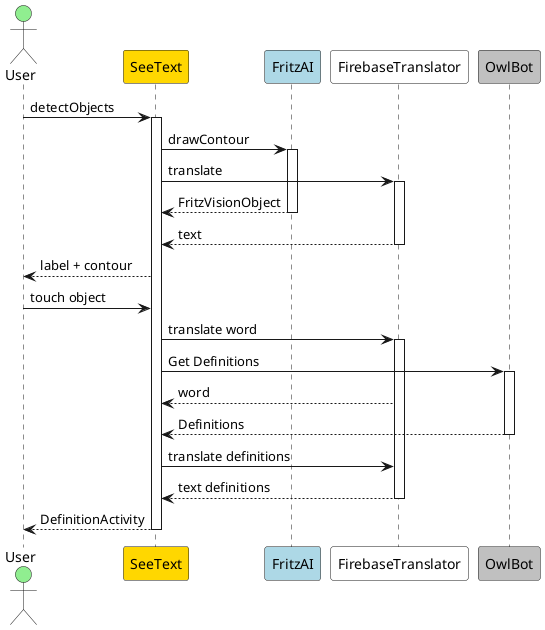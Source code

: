 @startuml

actor User as U #lightgreen

participant SeeText as ST #gold
participant FritzAI as FAI #lightblue
participant FirebaseTranslator as FT #white
participant OwlBot as OB #silver

U -> ST : detectObjects
activate ST

ST -> FAI : drawContour
activate FAI

ST -> FT : translate
activate FT

FAI --> ST : FritzVisionObject
deactivate FAI

FT --> ST : text

deactivate FT

ST --> U : label + contour

U -> ST : touch object

ST -> FT : translate word
activate FT

ST -> OB : Get Definitions
activate OB

FT --> ST : word

OB --> ST : Definitions
deactivate OB

ST -> FT : translate definitions

FT --> ST : text definitions
deactivate FT

ST --> U : DefinitionActivity

deactivate ST

@enduml